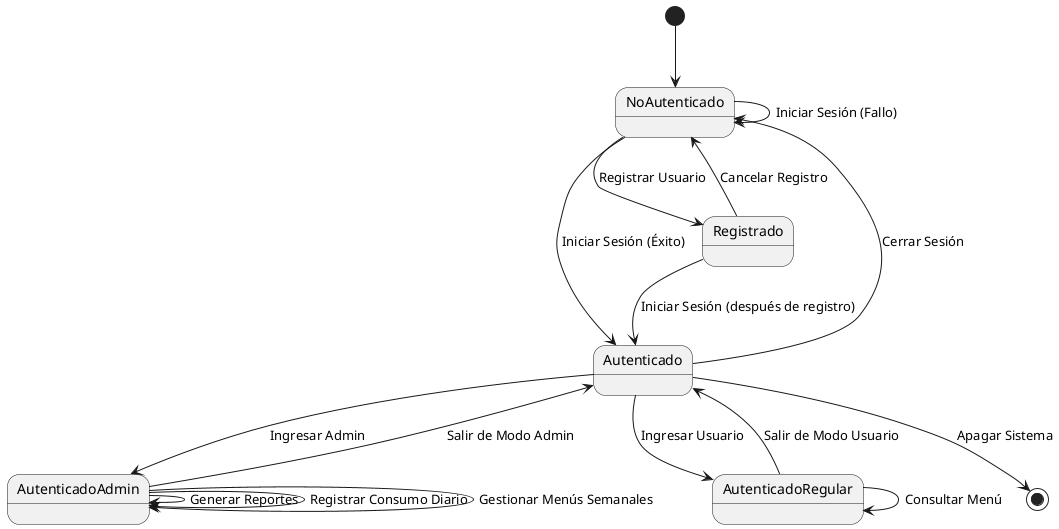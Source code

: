 @startuml diagramaDeContexto
    [*] --> NoAutenticado

    NoAutenticado --> Autenticado: Iniciar Sesión (Éxito)
    NoAutenticado --> NoAutenticado: Iniciar Sesión (Fallo)
    NoAutenticado --> Registrado: Registrar Usuario

    Autenticado --> AutenticadoAdmin: Ingresar Admin
    Autenticado --> AutenticadoRegular: Ingresar Usuario
    Autenticado --> NoAutenticado: Cerrar Sesión

    AutenticadoAdmin --> AutenticadoAdmin: Generar Reportes
    AutenticadoAdmin --> AutenticadoAdmin: Registrar Consumo Diario
    AutenticadoAdmin --> AutenticadoAdmin: Gestionar Menús Semanales
    AutenticadoAdmin --> Autenticado: Salir de Modo Admin

    AutenticadoRegular --> AutenticadoRegular: Consultar Menú
    AutenticadoRegular --> Autenticado: Salir de Modo Usuario

    Registrado --> Autenticado: Iniciar Sesión (después de registro)
    Registrado --> NoAutenticado: Cancelar Registro

    state Autenticado {
        state AutenticadoAdmin <<choice>>
        state AutenticadoRegular <<choice>>
    }

    Autenticado --> [*]: Apagar Sistema
@enduml